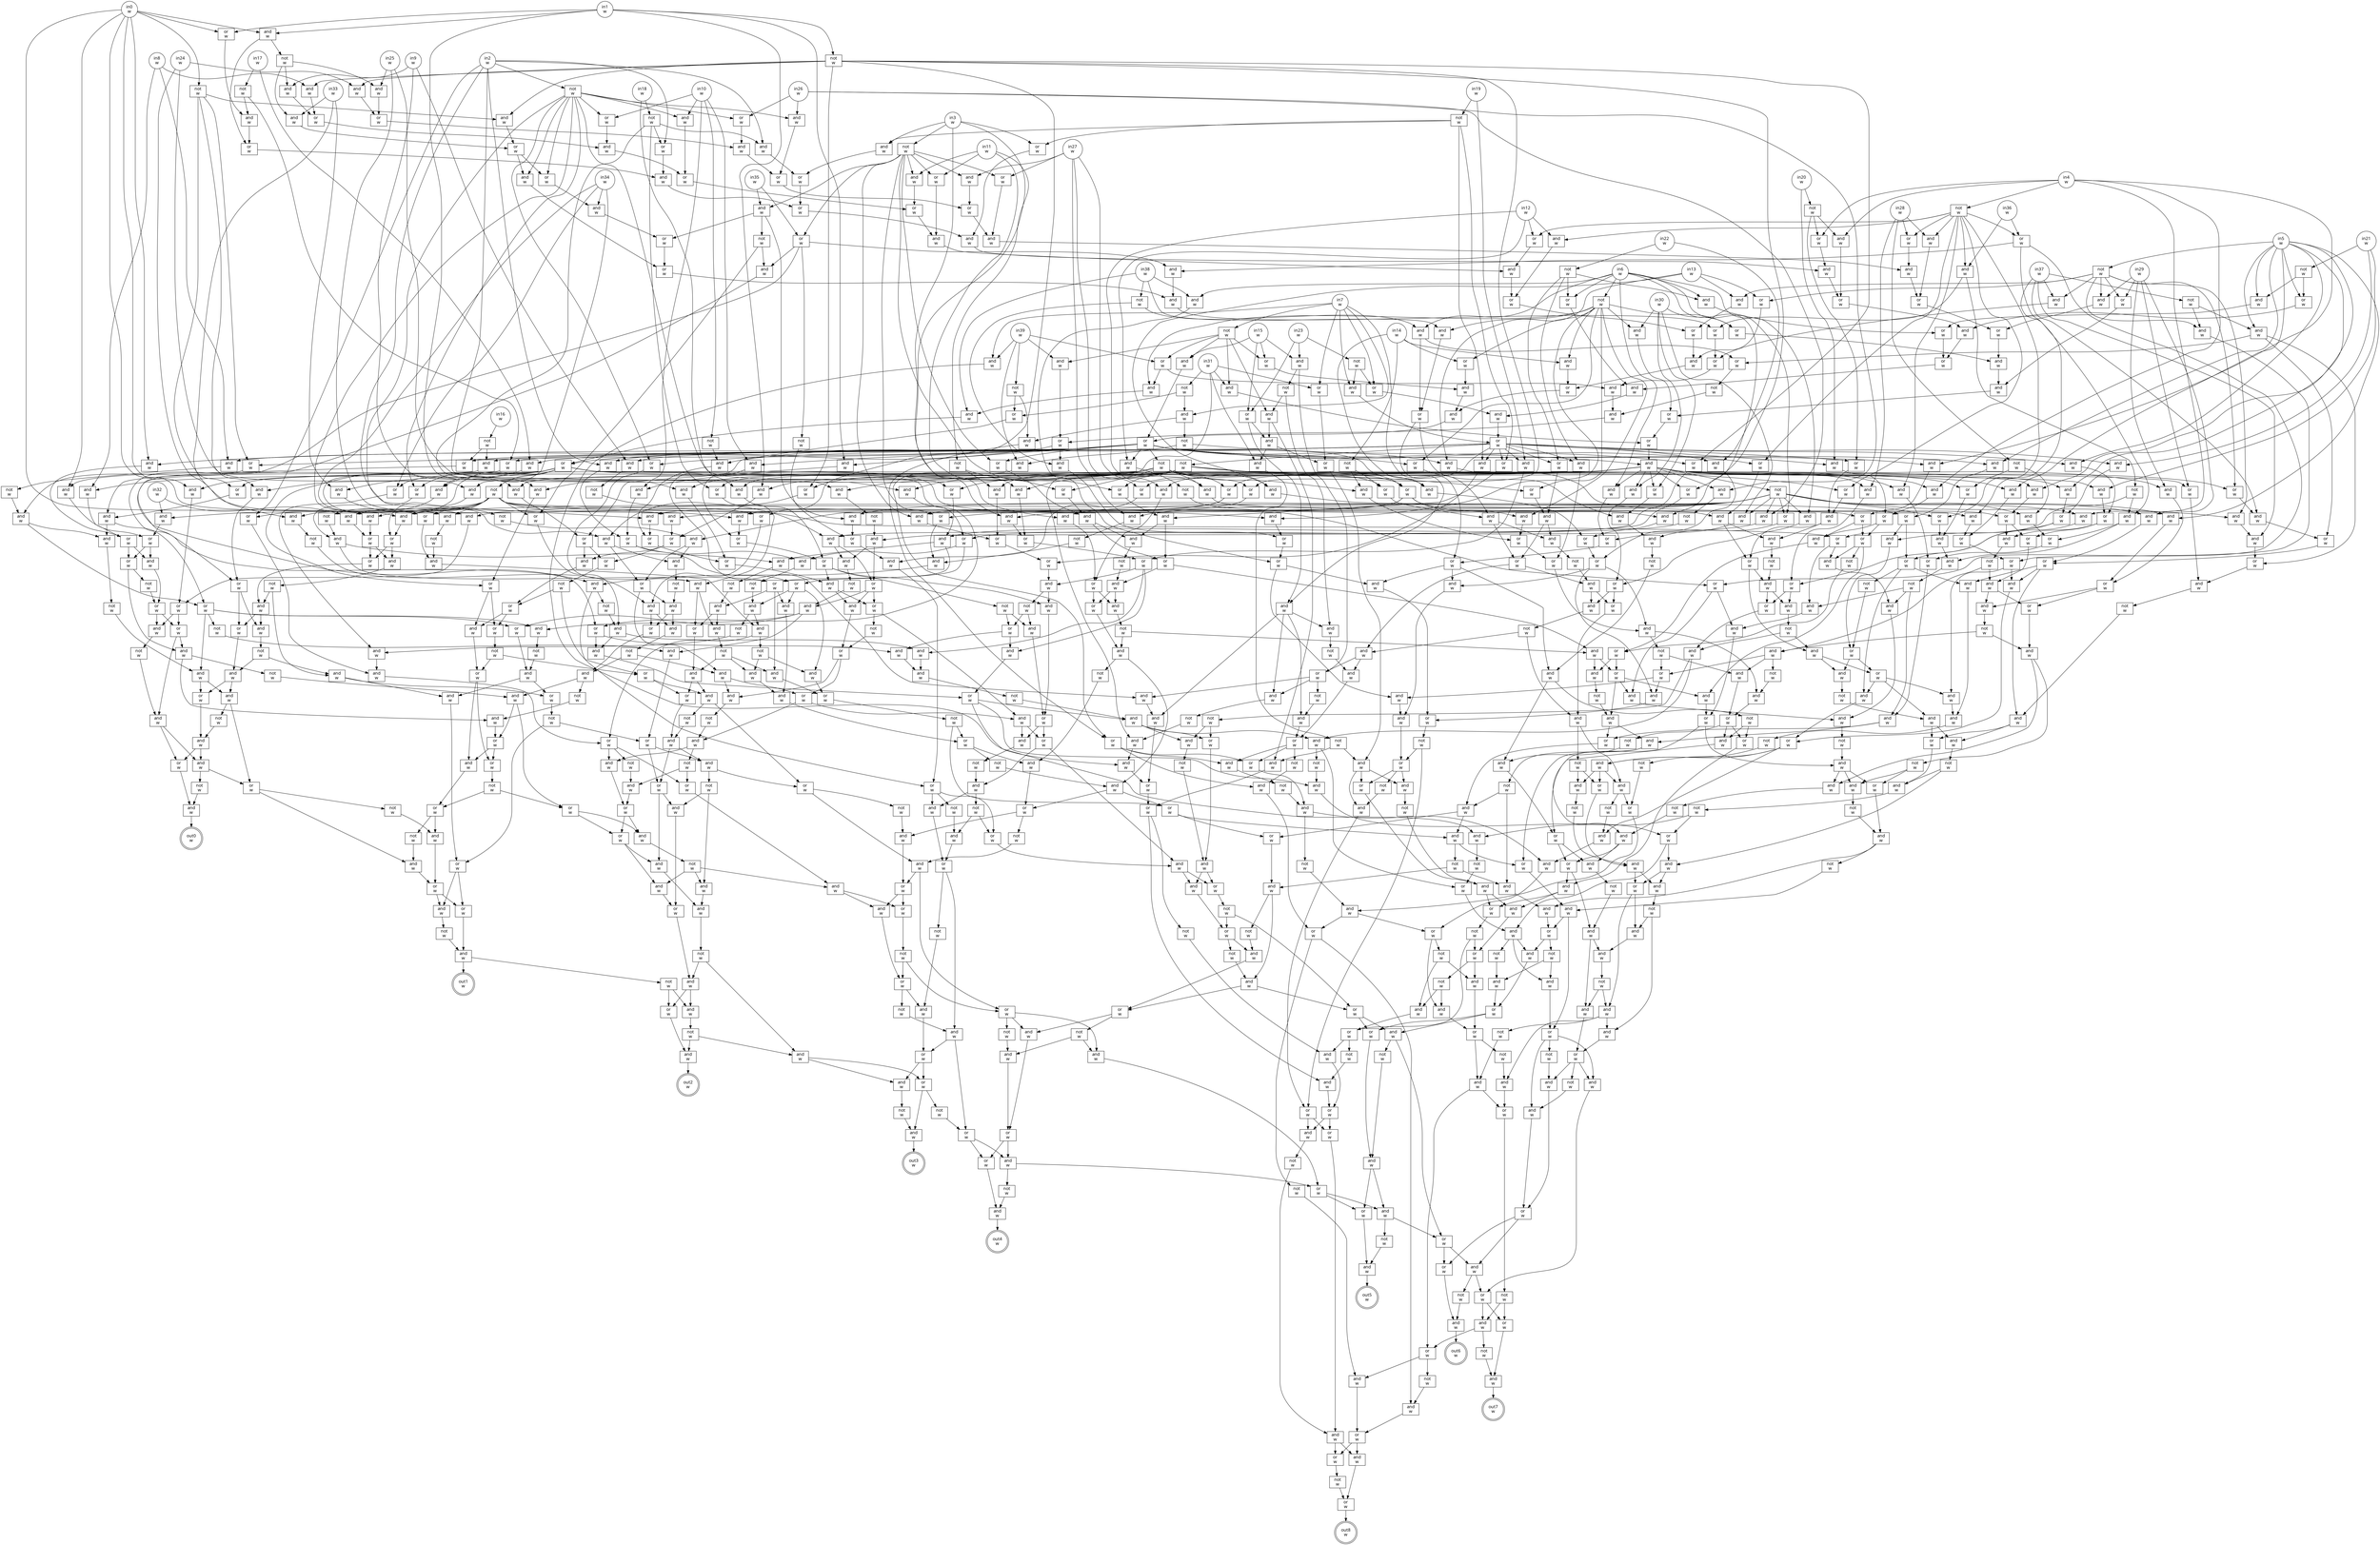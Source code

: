 digraph circuit{
	node [style = filled, fillcolor = white,shape=rect, fontname=geneva]
	g0 [label="in0\nw",shape=circle,fillcolor=white]
	g1 [label="in1\nw",shape=circle,fillcolor=white]
	g2 [label="in2\nw",shape=circle,fillcolor=white]
	g3 [label="in3\nw",shape=circle,fillcolor=white]
	g4 [label="in4\nw",shape=circle,fillcolor=white]
	g5 [label="in5\nw",shape=circle,fillcolor=white]
	g6 [label="in6\nw",shape=circle,fillcolor=white]
	g7 [label="in7\nw",shape=circle,fillcolor=white]
	g8 [label="in8\nw",shape=circle,fillcolor=white]
	g9 [label="in9\nw",shape=circle,fillcolor=white]
	g10 [label="in10\nw",shape=circle,fillcolor=white]
	g11 [label="in11\nw",shape=circle,fillcolor=white]
	g12 [label="in12\nw",shape=circle,fillcolor=white]
	g13 [label="in13\nw",shape=circle,fillcolor=white]
	g14 [label="in14\nw",shape=circle,fillcolor=white]
	g15 [label="in15\nw",shape=circle,fillcolor=white]
	g16 [label="in16\nw",shape=circle,fillcolor=white]
	g17 [label="in17\nw",shape=circle,fillcolor=white]
	g18 [label="in18\nw",shape=circle,fillcolor=white]
	g19 [label="in19\nw",shape=circle,fillcolor=white]
	g20 [label="in20\nw",shape=circle,fillcolor=white]
	g21 [label="in21\nw",shape=circle,fillcolor=white]
	g22 [label="in22\nw",shape=circle,fillcolor=white]
	g23 [label="in23\nw",shape=circle,fillcolor=white]
	g24 [label="in24\nw",shape=circle,fillcolor=white]
	g25 [label="in25\nw",shape=circle,fillcolor=white]
	g26 [label="in26\nw",shape=circle,fillcolor=white]
	g27 [label="in27\nw",shape=circle,fillcolor=white]
	g28 [label="in28\nw",shape=circle,fillcolor=white]
	g29 [label="in29\nw",shape=circle,fillcolor=white]
	g30 [label="in30\nw",shape=circle,fillcolor=white]
	g31 [label="in31\nw",shape=circle,fillcolor=white]
	g32 [label="in32\nw",shape=circle,fillcolor=white]
	g33 [label="in33\nw",shape=circle,fillcolor=white]
	g34 [label="in34\nw",shape=circle,fillcolor=white]
	g35 [label="in35\nw",shape=circle,fillcolor=white]
	g36 [label="in36\nw",shape=circle,fillcolor=white]
	g37 [label="in37\nw",shape=circle,fillcolor=white]
	g38 [label="in38\nw",shape=circle,fillcolor=white]
	g39 [label="in39\nw",shape=circle,fillcolor=white]
	g40 [label="not\nw",fillcolor=white]
	g41 [label="not\nw",fillcolor=white]
	g42 [label="not\nw",fillcolor=white]
	g43 [label="not\nw",fillcolor=white]
	g44 [label="or\nw",fillcolor=white]
	g45 [label="not\nw",fillcolor=white]
	g46 [label="not\nw",fillcolor=white]
	g47 [label="not\nw",fillcolor=white]
	g48 [label="not\nw",fillcolor=white]
	g49 [label="not\nw",fillcolor=white]
	g50 [label="not\nw",fillcolor=white]
	g51 [label="not\nw",fillcolor=white]
	g52 [label="not\nw",fillcolor=white]
	g53 [label="not\nw",fillcolor=white]
	g54 [label="or\nw",fillcolor=white]
	g55 [label="and\nw",fillcolor=white]
	g56 [label="not\nw",fillcolor=white]
	g57 [label="not\nw",fillcolor=white]
	g58 [label="not\nw",fillcolor=white]
	g59 [label="not\nw",fillcolor=white]
	g60 [label="and\nw",fillcolor=white]
	g61 [label="and\nw",fillcolor=white]
	g62 [label="not\nw",fillcolor=white]
	g63 [label="and\nw",fillcolor=white]
	g64 [label="or\nw",fillcolor=white]
	g65 [label="or\nw",fillcolor=white]
	g66 [label="and\nw",fillcolor=white]
	g67 [label="or\nw",fillcolor=white]
	g68 [label="and\nw",fillcolor=white]
	g69 [label="and\nw",fillcolor=white]
	g70 [label="not\nw",fillcolor=white]
	g71 [label="and\nw",fillcolor=white]
	g72 [label="not\nw",fillcolor=white]
	g73 [label="and\nw",fillcolor=white]
	g74 [label="or\nw",fillcolor=white]
	g75 [label="and\nw",fillcolor=white]
	g76 [label="or\nw",fillcolor=white]
	g77 [label="and\nw",fillcolor=white]
	g78 [label="and\nw",fillcolor=white]
	g79 [label="and\nw",fillcolor=white]
	g80 [label="and\nw",fillcolor=white]
	g81 [label="not\nw",fillcolor=white]
	g82 [label="or\nw",fillcolor=white]
	g83 [label="and\nw",fillcolor=white]
	g84 [label="and\nw",fillcolor=white]
	g85 [label="and\nw",fillcolor=white]
	g86 [label="or\nw",fillcolor=white]
	g87 [label="and\nw",fillcolor=white]
	g88 [label="and\nw",fillcolor=white]
	g89 [label="not\nw",fillcolor=white]
	g90 [label="or\nw",fillcolor=white]
	g91 [label="and\nw",fillcolor=white]
	g92 [label="or\nw",fillcolor=white]
	g93 [label="and\nw",fillcolor=white]
	g94 [label="and\nw",fillcolor=white]
	g95 [label="and\nw",fillcolor=white]
	g96 [label="and\nw",fillcolor=white]
	g97 [label="and\nw",fillcolor=white]
	g98 [label="or\nw",fillcolor=white]
	g99 [label="and\nw",fillcolor=white]
	g100 [label="or\nw",fillcolor=white]
	g101 [label="not\nw",fillcolor=white]
	g102 [label="or\nw",fillcolor=white]
	g103 [label="and\nw",fillcolor=white]
	g104 [label="or\nw",fillcolor=white]
	g105 [label="not\nw",fillcolor=white]
	g106 [label="and\nw",fillcolor=white]
	g107 [label="or\nw",fillcolor=white]
	g108 [label="or\nw",fillcolor=white]
	g109 [label="and\nw",fillcolor=white]
	g110 [label="and\nw",fillcolor=white]
	g111 [label="and\nw",fillcolor=white]
	g112 [label="or\nw",fillcolor=white]
	g113 [label="and\nw",fillcolor=white]
	g114 [label="not\nw",fillcolor=white]
	g115 [label="or\nw",fillcolor=white]
	g116 [label="and\nw",fillcolor=white]
	g117 [label="or\nw",fillcolor=white]
	g118 [label="and\nw",fillcolor=white]
	g119 [label="and\nw",fillcolor=white]
	g120 [label="not\nw",fillcolor=white]
	g121 [label="or\nw",fillcolor=white]
	g122 [label="and\nw",fillcolor=white]
	g123 [label="or\nw",fillcolor=white]
	g124 [label="and\nw",fillcolor=white]
	g125 [label="not\nw",fillcolor=white]
	g126 [label="and\nw",fillcolor=white]
	g127 [label="or\nw",fillcolor=white]
	g128 [label="and\nw",fillcolor=white]
	g129 [label="or\nw",fillcolor=white]
	g130 [label="or\nw",fillcolor=white]
	g131 [label="and\nw",fillcolor=white]
	g132 [label="not\nw",fillcolor=white]
	g133 [label="and\nw",fillcolor=white]
	g134 [label="not\nw",fillcolor=white]
	g135 [label="and\nw",fillcolor=white]
	g136 [label="not\nw",fillcolor=white]
	g137 [label="or\nw",fillcolor=white]
	g138 [label="and\nw",fillcolor=white]
	g139 [label="or\nw",fillcolor=white]
	g140 [label="and\nw",fillcolor=white]
	g141 [label="or\nw",fillcolor=white]
	g142 [label="and\nw",fillcolor=white]
	g143 [label="or\nw",fillcolor=white]
	g144 [label="not\nw",fillcolor=white]
	g145 [label="and\nw",fillcolor=white]
	g146 [label="and\nw",fillcolor=white]
	g147 [label="and\nw",fillcolor=white]
	g148 [label="not\nw",fillcolor=white]
	g149 [label="and\nw",fillcolor=white]
	g150 [label="or\nw",fillcolor=white]
	g151 [label="and\nw",fillcolor=white]
	g152 [label="or\nw",fillcolor=white]
	g153 [label="or\nw",fillcolor=white]
	g154 [label="and\nw",fillcolor=white]
	g155 [label="and\nw",fillcolor=white]
	g156 [label="or\nw",fillcolor=white]
	g157 [label="or\nw",fillcolor=white]
	g158 [label="and\nw",fillcolor=white]
	g159 [label="and\nw",fillcolor=white]
	g160 [label="or\nw",fillcolor=white]
	g161 [label="or\nw",fillcolor=white]
	g162 [label="and\nw",fillcolor=white]
	g163 [label="not\nw",fillcolor=white]
	g164 [label="and\nw",fillcolor=white]
	g165 [label="and\nw",fillcolor=white]
	g166 [label="and\nw",fillcolor=white]
	g167 [label="and\nw",fillcolor=white]
	g168 [label="and\nw",fillcolor=white]
	g169 [label="not\nw",fillcolor=white]
	g170 [label="or\nw",fillcolor=white]
	g171 [label="and\nw",fillcolor=white]
	g172 [label="and\nw",fillcolor=white]
	g173 [label="not\nw",fillcolor=white]
	g174 [label="and\nw",fillcolor=white]
	g175 [label="or\nw",fillcolor=white]
	g176 [label="and\nw",fillcolor=white]
	g177 [label="or\nw",fillcolor=white]
	g178 [label="or\nw",fillcolor=white]
	g179 [label="and\nw",fillcolor=white]
	g180 [label="and\nw",fillcolor=white]
	g181 [label="and\nw",fillcolor=white]
	g182 [label="and\nw",fillcolor=white]
	g183 [label="and\nw",fillcolor=white]
	g184 [label="or\nw",fillcolor=white]
	g185 [label="and\nw",fillcolor=white]
	g186 [label="and\nw",fillcolor=white]
	g187 [label="or\nw",fillcolor=white]
	g188 [label="and\nw",fillcolor=white]
	g189 [label="or\nw",fillcolor=white]
	g190 [label="and\nw",fillcolor=white]
	g191 [label="not\nw",fillcolor=white]
	g192 [label="and\nw",fillcolor=white]
	g193 [label="and\nw",fillcolor=white]
	g194 [label="or\nw",fillcolor=white]
	g195 [label="and\nw",fillcolor=white]
	g196 [label="or\nw",fillcolor=white]
	g197 [label="or\nw",fillcolor=white]
	g198 [label="and\nw",fillcolor=white]
	g199 [label="not\nw",fillcolor=white]
	g200 [label="and\nw",fillcolor=white]
	g201 [label="and\nw",fillcolor=white]
	g202 [label="or\nw",fillcolor=white]
	g203 [label="or\nw",fillcolor=white]
	g204 [label="and\nw",fillcolor=white]
	g205 [label="or\nw",fillcolor=white]
	g206 [label="not\nw",fillcolor=white]
	g207 [label="and\nw",fillcolor=white]
	g208 [label="or\nw",fillcolor=white]
	g209 [label="or\nw",fillcolor=white]
	g210 [label="and\nw",fillcolor=white]
	g211 [label="and\nw",fillcolor=white]
	g212 [label="not\nw",fillcolor=white]
	g213 [label="and\nw",fillcolor=white]
	g214 [label="and\nw",fillcolor=white]
	g215 [label="or\nw",fillcolor=white]
	g216 [label="and\nw",fillcolor=white]
	g217 [label="or\nw",fillcolor=white]
	g218 [label="or\nw",fillcolor=white]
	g219 [label="and\nw",fillcolor=white]
	g220 [label="or\nw",fillcolor=white]
	g221 [label="or\nw",fillcolor=white]
	g222 [label="or\nw",fillcolor=white]
	g223 [label="and\nw",fillcolor=white]
	g224 [label="not\nw",fillcolor=white]
	g225 [label="and\nw",fillcolor=white]
	g226 [label="and\nw",fillcolor=white]
	g227 [label="or\nw",fillcolor=white]
	g228 [label="and\nw",fillcolor=white]
	g229 [label="or\nw",fillcolor=white]
	g230 [label="or\nw",fillcolor=white]
	g231 [label="or\nw",fillcolor=white]
	g232 [label="and\nw",fillcolor=white]
	g233 [label="and\nw",fillcolor=white]
	g234 [label="not\nw",fillcolor=white]
	g235 [label="and\nw",fillcolor=white]
	g236 [label="not\nw",fillcolor=white]
	g237 [label="and\nw",fillcolor=white]
	g238 [label="or\nw",fillcolor=white]
	g239 [label="and\nw",fillcolor=white]
	g240 [label="or\nw",fillcolor=white]
	g241 [label="or\nw",fillcolor=white]
	g242 [label="and\nw",fillcolor=white]
	g243 [label="and\nw",fillcolor=white]
	g244 [label="or\nw",fillcolor=white]
	g245 [label="or\nw",fillcolor=white]
	g246 [label="and\nw",fillcolor=white]
	g247 [label="or\nw",fillcolor=white]
	g248 [label="and\nw",fillcolor=white]
	g249 [label="or\nw",fillcolor=white]
	g250 [label="not\nw",fillcolor=white]
	g251 [label="and\nw",fillcolor=white]
	g252 [label="and\nw",fillcolor=white]
	g253 [label="and\nw",fillcolor=white]
	g254 [label="or\nw",fillcolor=white]
	g255 [label="and\nw",fillcolor=white]
	g256 [label="and\nw",fillcolor=white]
	g257 [label="and\nw",fillcolor=white]
	g258 [label="and\nw",fillcolor=white]
	g259 [label="and\nw",fillcolor=white]
	g260 [label="or\nw",fillcolor=white]
	g261 [label="and\nw",fillcolor=white]
	g262 [label="and\nw",fillcolor=white]
	g263 [label="and\nw",fillcolor=white]
	g264 [label="not\nw",fillcolor=white]
	g265 [label="or\nw",fillcolor=white]
	g266 [label="and\nw",fillcolor=white]
	g267 [label="not\nw",fillcolor=white]
	g268 [label="and\nw",fillcolor=white]
	g269 [label="or\nw",fillcolor=white]
	g270 [label="and\nw",fillcolor=white]
	g271 [label="not\nw",fillcolor=white]
	g272 [label="and\nw",fillcolor=white]
	g273 [label="and\nw",fillcolor=white]
	g274 [label="or\nw",fillcolor=white]
	g275 [label="and\nw",fillcolor=white]
	g276 [label="or\nw",fillcolor=white]
	g277 [label="not\nw",fillcolor=white]
	g278 [label="or\nw",fillcolor=white]
	g279 [label="and\nw",fillcolor=white]
	g280 [label="and\nw",fillcolor=white]
	g281 [label="and\nw",fillcolor=white]
	g282 [label="or\nw",fillcolor=white]
	g283 [label="and\nw",fillcolor=white]
	g284 [label="not\nw",fillcolor=white]
	g285 [label="or\nw",fillcolor=white]
	g286 [label="and\nw",fillcolor=white]
	g287 [label="not\nw",fillcolor=white]
	g288 [label="or\nw",fillcolor=white]
	g289 [label="and\nw",fillcolor=white]
	g290 [label="and\nw",fillcolor=white]
	g291 [label="or\nw",fillcolor=white]
	g292 [label="or\nw",fillcolor=white]
	g293 [label="and\nw",fillcolor=white]
	g294 [label="not\nw",fillcolor=white]
	g295 [label="and\nw",fillcolor=white]
	g296 [label="and\nw",fillcolor=white]
	g297 [label="or\nw",fillcolor=white]
	g298 [label="and\nw",fillcolor=white]
	g299 [label="or\nw",fillcolor=white]
	g300 [label="or\nw",fillcolor=white]
	g301 [label="and\nw",fillcolor=white]
	g302 [label="and\nw",fillcolor=white]
	g303 [label="and\nw",fillcolor=white]
	g304 [label="or\nw",fillcolor=white]
	g305 [label="and\nw",fillcolor=white]
	g306 [label="or\nw",fillcolor=white]
	g307 [label="or\nw",fillcolor=white]
	g308 [label="and\nw",fillcolor=white]
	g309 [label="or\nw",fillcolor=white]
	g310 [label="and\nw",fillcolor=white]
	g311 [label="or\nw",fillcolor=white]
	g312 [label="and\nw",fillcolor=white]
	g313 [label="and\nw",fillcolor=white]
	g314 [label="or\nw",fillcolor=white]
	g315 [label="and\nw",fillcolor=white]
	g316 [label="or\nw",fillcolor=white]
	g317 [label="and\nw",fillcolor=white]
	g318 [label="and\nw",fillcolor=white]
	g319 [label="or\nw",fillcolor=white]
	g320 [label="not\nw",fillcolor=white]
	g321 [label="and\nw",fillcolor=white]
	g322 [label="or\nw",fillcolor=white]
	g323 [label="and\nw",fillcolor=white]
	g324 [label="and\nw",fillcolor=white]
	g325 [label="or\nw",fillcolor=white]
	g326 [label="or\nw",fillcolor=white]
	g327 [label="or\nw",fillcolor=white]
	g328 [label="and\nw",fillcolor=white]
	g329 [label="or\nw",fillcolor=white]
	g330 [label="and\nw",fillcolor=white]
	g331 [label="or\nw",fillcolor=white]
	g332 [label="and\nw",fillcolor=white]
	g333 [label="or\nw",fillcolor=white]
	g334 [label="and\nw",fillcolor=white]
	g335 [label="or\nw",fillcolor=white]
	g336 [label="and\nw",fillcolor=white]
	g337 [label="or\nw",fillcolor=white]
	g338 [label="and\nw",fillcolor=white]
	g339 [label="and\nw",fillcolor=white]
	g340 [label="or\nw",fillcolor=white]
	g341 [label="or\nw",fillcolor=white]
	g342 [label="and\nw",fillcolor=white]
	g343 [label="and\nw",fillcolor=white]
	g344 [label="or\nw",fillcolor=white]
	g345 [label="and\nw",fillcolor=white]
	g346 [label="or\nw",fillcolor=white]
	g347 [label="not\nw",fillcolor=white]
	g348 [label="or\nw",fillcolor=white]
	g349 [label="or\nw",fillcolor=white]
	g350 [label="or\nw",fillcolor=white]
	g351 [label="and\nw",fillcolor=white]
	g352 [label="or\nw",fillcolor=white]
	g353 [label="and\nw",fillcolor=white]
	g354 [label="or\nw",fillcolor=white]
	g355 [label="or\nw",fillcolor=white]
	g356 [label="and\nw",fillcolor=white]
	g357 [label="or\nw",fillcolor=white]
	g358 [label="or\nw",fillcolor=white]
	g359 [label="and\nw",fillcolor=white]
	g360 [label="or\nw",fillcolor=white]
	g361 [label="not\nw",fillcolor=white]
	g362 [label="and\nw",fillcolor=white]
	g363 [label="or\nw",fillcolor=white]
	g364 [label="not\nw",fillcolor=white]
	g365 [label="or\nw",fillcolor=white]
	g366 [label="and\nw",fillcolor=white]
	g367 [label="or\nw",fillcolor=white]
	g368 [label="and\nw",fillcolor=white]
	g369 [label="or\nw",fillcolor=white]
	g370 [label="and\nw",fillcolor=white]
	g371 [label="not\nw",fillcolor=white]
	g372 [label="and\nw",fillcolor=white]
	g373 [label="and\nw",fillcolor=white]
	g374 [label="not\nw",fillcolor=white]
	g375 [label="and\nw",fillcolor=white]
	g376 [label="or\nw",fillcolor=white]
	g377 [label="and\nw",fillcolor=white]
	g378 [label="not\nw",fillcolor=white]
	g379 [label="and\nw",fillcolor=white]
	g380 [label="or\nw",fillcolor=white]
	g381 [label="and\nw",fillcolor=white]
	g382 [label="or\nw",fillcolor=white]
	g383 [label="and\nw",fillcolor=white]
	g384 [label="and\nw",fillcolor=white]
	g385 [label="not\nw",fillcolor=white]
	g386 [label="and\nw",fillcolor=white]
	g387 [label="or\nw",fillcolor=white]
	g388 [label="or\nw",fillcolor=white]
	g389 [label="and\nw",fillcolor=white]
	g390 [label="and\nw",fillcolor=white]
	g391 [label="or\nw",fillcolor=white]
	g392 [label="and\nw",fillcolor=white]
	g393 [label="or\nw",fillcolor=white]
	g394 [label="not\nw",fillcolor=white]
	g395 [label="or\nw",fillcolor=white]
	g396 [label="and\nw",fillcolor=white]
	g397 [label="not\nw",fillcolor=white]
	g398 [label="or\nw",fillcolor=white]
	g399 [label="and\nw",fillcolor=white]
	g400 [label="and\nw",fillcolor=white]
	g401 [label="not\nw",fillcolor=white]
	g402 [label="or\nw",fillcolor=white]
	g403 [label="and\nw",fillcolor=white]
	g404 [label="and\nw",fillcolor=white]
	g405 [label="or\nw",fillcolor=white]
	g406 [label="and\nw",fillcolor=white]
	g407 [label="or\nw",fillcolor=white]
	g408 [label="and\nw",fillcolor=white]
	g409 [label="not\nw",fillcolor=white]
	g410 [label="and\nw",fillcolor=white]
	g411 [label="and\nw",fillcolor=white]
	g412 [label="not\nw",fillcolor=white]
	g413 [label="and\nw",fillcolor=white]
	g414 [label="or\nw",fillcolor=white]
	g415 [label="and\nw",fillcolor=white]
	g416 [label="not\nw",fillcolor=white]
	g417 [label="and\nw",fillcolor=white]
	g418 [label="or\nw",fillcolor=white]
	g419 [label="and\nw",fillcolor=white]
	g420 [label="not\nw",fillcolor=white]
	g421 [label="or\nw",fillcolor=white]
	g422 [label="and\nw",fillcolor=white]
	g423 [label="and\nw",fillcolor=white]
	g424 [label="not\nw",fillcolor=white]
	g425 [label="and\nw",fillcolor=white]
	g426 [label="not\nw",fillcolor=white]
	g427 [label="or\nw",fillcolor=white]
	g428 [label="and\nw",fillcolor=white]
	g429 [label="not\nw",fillcolor=white]
	g430 [label="and\nw",fillcolor=white]
	g431 [label="or\nw",fillcolor=white]
	g432 [label="and\nw",fillcolor=white]
	g433 [label="or\nw",fillcolor=white]
	g434 [label="and\nw",fillcolor=white]
	g435 [label="not\nw",fillcolor=white]
	g436 [label="or\nw",fillcolor=white]
	g437 [label="and\nw",fillcolor=white]
	g438 [label="not\nw",fillcolor=white]
	g439 [label="or\nw",fillcolor=white]
	g440 [label="and\nw",fillcolor=white]
	g441 [label="and\nw",fillcolor=white]
	g442 [label="not\nw",fillcolor=white]
	g443 [label="or\nw",fillcolor=white]
	g444 [label="and\nw",fillcolor=white]
	g445 [label="not\nw",fillcolor=white]
	g446 [label="and\nw",fillcolor=white]
	g447 [label="or\nw",fillcolor=white]
	g448 [label="and\nw",fillcolor=white]
	g449 [label="or\nw",fillcolor=white]
	g450 [label="and\nw",fillcolor=white]
	g451 [label="not\nw",fillcolor=white]
	g452 [label="and\nw",fillcolor=white]
	g453 [label="and\nw",fillcolor=white]
	g454 [label="not\nw",fillcolor=white]
	g455 [label="and\nw",fillcolor=white]
	g456 [label="and\nw",fillcolor=white]
	g457 [label="or\nw",fillcolor=white]
	g458 [label="and\nw",fillcolor=white]
	g459 [label="and\nw",fillcolor=white]
	g460 [label="and\nw",fillcolor=white]
	g461 [label="not\nw",fillcolor=white]
	g462 [label="and\nw",fillcolor=white]
	g463 [label="and\nw",fillcolor=white]
	g464 [label="or\nw",fillcolor=white]
	g465 [label="or\nw",fillcolor=white]
	g466 [label="not\nw",fillcolor=white]
	g467 [label="not\nw",fillcolor=white]
	g468 [label="and\nw",fillcolor=white]
	g469 [label="or\nw",fillcolor=white]
	g470 [label="or\nw",fillcolor=white]
	g471 [label="and\nw",fillcolor=white]
	g472 [label="not\nw",fillcolor=white]
	g473 [label="and\nw",fillcolor=white]
	g474 [label="not\nw",fillcolor=white]
	g475 [label="not\nw",fillcolor=white]
	g476 [label="and\nw",fillcolor=white]
	g477 [label="or\nw",fillcolor=white]
	g478 [label="and\nw",fillcolor=white]
	g479 [label="not\nw",fillcolor=white]
	g480 [label="and\nw",fillcolor=white]
	g481 [label="or\nw",fillcolor=white]
	g482 [label="and\nw",fillcolor=white]
	g483 [label="or\nw",fillcolor=white]
	g484 [label="and\nw",fillcolor=white]
	g485 [label="and\nw",fillcolor=white]
	g486 [label="not\nw",fillcolor=white]
	g487 [label="and\nw",fillcolor=white]
	g488 [label="or\nw",fillcolor=white]
	g489 [label="and\nw",fillcolor=white]
	g490 [label="or\nw",fillcolor=white]
	g491 [label="not\nw",fillcolor=white]
	g492 [label="and\nw",fillcolor=white]
	g493 [label="or\nw",fillcolor=white]
	g494 [label="or\nw",fillcolor=white]
	g495 [label="and\nw",fillcolor=white]
	g496 [label="and\nw",fillcolor=white]
	g497 [label="and\nw",fillcolor=white]
	g498 [label="or\nw",fillcolor=white]
	g499 [label="not\nw",fillcolor=white]
	g500 [label="and\nw",fillcolor=white]
	g501 [label="or\nw",fillcolor=white]
	g502 [label="and\nw",fillcolor=white]
	g503 [label="or\nw",fillcolor=white]
	g504 [label="and\nw",fillcolor=white]
	g505 [label="or\nw",fillcolor=white]
	g506 [label="or\nw",fillcolor=white]
	g507 [label="and\nw",fillcolor=white]
	g508 [label="or\nw",fillcolor=white]
	g509 [label="or\nw",fillcolor=white]
	g510 [label="and\nw",fillcolor=white]
	g511 [label="and\nw",fillcolor=white]
	g512 [label="or\nw",fillcolor=white]
	g513 [label="or\nw",fillcolor=white]
	g514 [label="not\nw",fillcolor=white]
	g515 [label="and\nw",fillcolor=white]
	g516 [label="and\nw",fillcolor=white]
	g517 [label="and\nw",fillcolor=white]
	g518 [label="not\nw",fillcolor=white]
	g519 [label="or\nw",fillcolor=white]
	g520 [label="and\nw",fillcolor=white]
	g521 [label="and\nw",fillcolor=white]
	g522 [label="not\nw",fillcolor=white]
	g523 [label="or\nw",fillcolor=white]
	g524 [label="and\nw",fillcolor=white]
	g525 [label="and\nw",fillcolor=white]
	g526 [label="not\nw",fillcolor=white]
	g527 [label="and\nw",fillcolor=white]
	g528 [label="or\nw",fillcolor=white]
	g529 [label="or\nw",fillcolor=white]
	g530 [label="and\nw",fillcolor=white]
	g531 [label="and\nw",fillcolor=white]
	g532 [label="or\nw",fillcolor=white]
	g533 [label="and\nw",fillcolor=white]
	g534 [label="and\nw",fillcolor=white]
	g535 [label="and\nw",fillcolor=white]
	g536 [label="and\nw",fillcolor=white]
	g537 [label="and\nw",fillcolor=white]
	g538 [label="and\nw",fillcolor=white]
	g539 [label="or\nw",fillcolor=white]
	g540 [label="and\nw",fillcolor=white]
	g541 [label="or\nw",fillcolor=white]
	g542 [label="not\nw",fillcolor=white]
	g543 [label="or\nw",fillcolor=white]
	g544 [label="and\nw",fillcolor=white]
	g545 [label="not\nw",fillcolor=white]
	g546 [label="or\nw",fillcolor=white]
	g547 [label="and\nw",fillcolor=white]
	g548 [label="and\nw",fillcolor=white]
	g549 [label="not\nw",fillcolor=white]
	g550 [label="and\nw",fillcolor=white]
	g551 [label="or\nw",fillcolor=white]
	g552 [label="and\nw",fillcolor=white]
	g553 [label="not\nw",fillcolor=white]
	g554 [label="or\nw",fillcolor=white]
	g555 [label="and\nw",fillcolor=white]
	g556 [label="or\nw",fillcolor=white]
	g557 [label="and\nw",fillcolor=white]
	g558 [label="not\nw",fillcolor=white]
	g559 [label="and\nw",fillcolor=white]
	g560 [label="or\nw",fillcolor=white]
	g561 [label="and\nw",fillcolor=white]
	g562 [label="not\nw",fillcolor=white]
	g563 [label="and\nw",fillcolor=white]
	g564 [label="or\nw",fillcolor=white]
	g565 [label="and\nw",fillcolor=white]
	g566 [label="not\nw",fillcolor=white]
	g567 [label="and\nw",fillcolor=white]
	g568 [label="and\nw",fillcolor=white]
	g569 [label="not\nw",fillcolor=white]
	g570 [label="and\nw",fillcolor=white]
	g571 [label="or\nw",fillcolor=white]
	g572 [label="and\nw",fillcolor=white]
	g573 [label="or\nw",fillcolor=white]
	g574 [label="not\nw",fillcolor=white]
	g575 [label="or\nw",fillcolor=white]
	g576 [label="not\nw",fillcolor=white]
	g577 [label="or\nw",fillcolor=white]
	g578 [label="and\nw",fillcolor=white]
	g579 [label="or\nw",fillcolor=white]
	g580 [label="and\nw",fillcolor=white]
	g581 [label="or\nw",fillcolor=white]
	g582 [label="and\nw",fillcolor=white]
	g583 [label="not\nw",fillcolor=white]
	g584 [label="and\nw",fillcolor=white]
	g585 [label="and\nw",fillcolor=white]
	g586 [label="not\nw",fillcolor=white]
	g587 [label="and\nw",fillcolor=white]
	g588 [label="or\nw",fillcolor=white]
	g589 [label="not\nw",fillcolor=white]
	g590 [label="or\nw",fillcolor=white]
	g591 [label="and\nw",fillcolor=white]
	g592 [label="and\nw",fillcolor=white]
	g593 [label="not\nw",fillcolor=white]
	g594 [label="and\nw",fillcolor=white]
	g595 [label="not\nw",fillcolor=white]
	g596 [label="or\nw",fillcolor=white]
	g597 [label="and\nw",fillcolor=white]
	g598 [label="and\nw",fillcolor=white]
	g599 [label="or\nw",fillcolor=white]
	g600 [label="and\nw",fillcolor=white]
	g601 [label="or\nw",fillcolor=white]
	g602 [label="not\nw",fillcolor=white]
	g603 [label="and\nw",fillcolor=white]
	g604 [label="or\nw",fillcolor=white]
	g605 [label="or\nw",fillcolor=white]
	g606 [label="and\nw",fillcolor=white]
	g607 [label="not\nw",fillcolor=white]
	g608 [label="and\nw",fillcolor=white]
	g609 [label="and\nw",fillcolor=white]
	g610 [label="or\nw",fillcolor=white]
	g611 [label="and\nw",fillcolor=white]
	g612 [label="not\nw",fillcolor=white]
	g613 [label="and\nw",fillcolor=white]
	g614 [label="or\nw",fillcolor=white]
	g615 [label="and\nw",fillcolor=white]
	g616 [label="and\nw",fillcolor=white]
	g617 [label="not\nw",fillcolor=white]
	g618 [label="and\nw",fillcolor=white]
	g619 [label="or\nw",fillcolor=white]
	g620 [label="and\nw",fillcolor=white]
	g621 [label="not\nw",fillcolor=white]
	g622 [label="and\nw",fillcolor=white]
	g623 [label="and\nw",fillcolor=white]
	g624 [label="not\nw",fillcolor=white]
	g625 [label="or\nw",fillcolor=white]
	g626 [label="and\nw",fillcolor=white]
	g627 [label="and\nw",fillcolor=white]
	g628 [label="and\nw",fillcolor=white]
	g629 [label="and\nw",fillcolor=white]
	g630 [label="or\nw",fillcolor=white]
	g631 [label="not\nw",fillcolor=white]
	g632 [label="or\nw",fillcolor=white]
	g633 [label="and\nw",fillcolor=white]
	g634 [label="not\nw",fillcolor=white]
	g635 [label="and\nw",fillcolor=white]
	g636 [label="or\nw",fillcolor=white]
	g637 [label="not\nw",fillcolor=white]
	g638 [label="or\nw",fillcolor=white]
	g639 [label="and\nw",fillcolor=white]
	g640 [label="or\nw",fillcolor=white]
	g641 [label="not\nw",fillcolor=white]
	g642 [label="and\nw",fillcolor=white]
	g643 [label="or\nw",fillcolor=white]
	g644 [label="and\nw",fillcolor=white]
	g645 [label="not\nw",fillcolor=white]
	g646 [label="or\nw",fillcolor=white]
	g647 [label="and\nw",fillcolor=white]
	g648 [label="or\nw",fillcolor=white]
	g649 [label="and\nw",fillcolor=white]
	g650 [label="not\nw",fillcolor=white]
	g651 [label="and\nw",fillcolor=white]
	g652 [label="and\nw",fillcolor=white]
	g653 [label="not\nw",fillcolor=white]
	g654 [label="and\nw",fillcolor=white]
	g655 [label="or\nw",fillcolor=white]
	g656 [label="and\nw",fillcolor=white]
	g657 [label="not\nw",fillcolor=white]
	g658 [label="and\nw",fillcolor=white]
	g659 [label="or\nw",fillcolor=white]
	g660 [label="not\nw",fillcolor=white]
	g661 [label="and\nw",fillcolor=white]
	g662 [label="or\nw",fillcolor=white]
	g663 [label="and\nw",fillcolor=white]
	g664 [label="not\nw",fillcolor=white]
	g665 [label="and\nw",fillcolor=white]
	g666 [label="or\nw",fillcolor=white]
	g667 [label="not\nw",fillcolor=white]
	g668 [label="or\nw",fillcolor=white]
	g669 [label="and\nw",fillcolor=white]
	g670 [label="or\nw",fillcolor=white]
	g671 [label="not\nw",fillcolor=white]
	g672 [label="and\nw",fillcolor=white]
	g673 [label="or\nw",fillcolor=white]
	g674 [label="and\nw",fillcolor=white]
	g675 [label="not\nw",fillcolor=white]
	g676 [label="and\nw",fillcolor=white]
	g677 [label="or\nw",fillcolor=white]
	g678 [label="and\nw",fillcolor=white]
	g679 [label="or\nw",fillcolor=white]
	g680 [label="and\nw",fillcolor=white]
	g681 [label="and\nw",fillcolor=white]
	g682 [label="not\nw",fillcolor=white]
	g683 [label="and\nw",fillcolor=white]
	g684 [label="or\nw",fillcolor=white]
	g685 [label="and\nw",fillcolor=white]
	g686 [label="not\nw",fillcolor=white]
	g687 [label="and\nw",fillcolor=white]
	g688 [label="and\nw",fillcolor=white]
	g689 [label="not\nw",fillcolor=white]
	g690 [label="and\nw",fillcolor=white]
	g691 [label="or\nw",fillcolor=white]
	g692 [label="and\nw",fillcolor=white]
	g693 [label="not\nw",fillcolor=white]
	g694 [label="and\nw",fillcolor=white]
	g695 [label="or\nw",fillcolor=white]
	g696 [label="or\nw",fillcolor=white]
	g697 [label="and\nw",fillcolor=white]
	g698 [label="not\nw",fillcolor=white]
	g699 [label="and\nw",fillcolor=white]
	g700 [label="and\nw",fillcolor=white]
	g701 [label="or\nw",fillcolor=white]
	g702 [label="not\nw",fillcolor=white]
	g703 [label="and\nw",fillcolor=white]
	g704 [label="not\nw",fillcolor=white]
	g705 [label="and\nw",fillcolor=white]
	g706 [label="or\nw",fillcolor=white]
	g707 [label="and\nw",fillcolor=white]
	g708 [label="and\nw",fillcolor=white]
	g709 [label="not\nw",fillcolor=white]
	g710 [label="and\nw",fillcolor=white]
	g711 [label="and\nw",fillcolor=white]
	g712 [label="or\nw",fillcolor=white]
	g713 [label="or\nw",fillcolor=white]
	g714 [label="and\nw",fillcolor=white]
	g715 [label="or\nw",fillcolor=white]
	g716 [label="not\nw",fillcolor=white]
	g717 [label="and\nw",fillcolor=white]
	g718 [label="and\nw",fillcolor=white]
	g719 [label="not\nw",fillcolor=white]
	g720 [label="and\nw",fillcolor=white]
	g721 [label="or\nw",fillcolor=white]
	g722 [label="and\nw",fillcolor=white]
	g723 [label="not\nw",fillcolor=white]
	g724 [label="and\nw",fillcolor=white]
	g725 [label="or\nw",fillcolor=white]
	g726 [label="and\nw",fillcolor=white]
	g727 [label="not\nw",fillcolor=white]
	g728 [label="and\nw",fillcolor=white]
	g729 [label="and\nw",fillcolor=white]
	g730 [label="not\nw",fillcolor=white]
	g731 [label="and\nw",fillcolor=white]
	g732 [label="not\nw",fillcolor=white]
	g733 [label="and\nw",fillcolor=white]
	g734 [label="and\nw",fillcolor=white]
	g735 [label="or\nw",fillcolor=white]
	g736 [label="and\nw",fillcolor=white]
	g737 [label="and\nw",fillcolor=white]
	g738 [label="not\nw",fillcolor=white]
	g739 [label="and\nw",fillcolor=white]
	g740 [label="or\nw",fillcolor=white]
	g741 [label="and\nw",fillcolor=white]
	g742 [label="or\nw",fillcolor=white]
	g743 [label="and\nw",fillcolor=white]
	g744 [label="or\nw",fillcolor=white]
	g745 [label="not\nw",fillcolor=white]
	g746 [label="not\nw",fillcolor=white]
	g747 [label="and\nw",fillcolor=white]
	g748 [label="and\nw",fillcolor=white]
	g749 [label="or\nw",fillcolor=white]
	g750 [label="not\nw",fillcolor=white]
	g751 [label="and\nw",fillcolor=white]
	g752 [label="or\nw",fillcolor=white]
	g753 [label="or\nw",fillcolor=white]
	g754 [label="and\nw",fillcolor=white]
	g755 [label="or\nw",fillcolor=white]
	g756 [label="not\nw",fillcolor=white]
	g757 [label="and\nw",fillcolor=white]
	g758 [label="and\nw",fillcolor=white]
	g759 [label="or\nw",fillcolor=white]
	g760 [label="and\nw",fillcolor=white]
	g761 [label="not\nw",fillcolor=white]
	g762 [label="or\nw",fillcolor=white]
	g763 [label="and\nw",fillcolor=white]
	g764 [label="or\nw",fillcolor=white]
	g765 [label="not\nw",fillcolor=white]
	g766 [label="and\nw",fillcolor=white]
	g767 [label="or\nw",fillcolor=white]
	g768 [label="and\nw",fillcolor=white]
	g769 [label="not\nw",fillcolor=white]
	g770 [label="and\nw",fillcolor=white]
	g771 [label="or\nw",fillcolor=white]
	g772 [label="and\nw",fillcolor=white]
	g773 [label="not\nw",fillcolor=white]
	g774 [label="and\nw",fillcolor=white]
	g775 [label="or\nw",fillcolor=white]
	g776 [label="not\nw",fillcolor=white]
	g777 [label="and\nw",fillcolor=white]
	g778 [label="or\nw",fillcolor=white]
	g779 [label="and\nw",fillcolor=white]
	g780 [label="not\nw",fillcolor=white]
	g781 [label="and\nw",fillcolor=white]
	g782 [label="or\nw",fillcolor=white]
	g783 [label="not\nw",fillcolor=white]
	g784 [label="and\nw",fillcolor=white]
	g785 [label="or\nw",fillcolor=white]
	g786 [label="or\nw",fillcolor=white]
	g787 [label="and\nw",fillcolor=white]
	g788 [label="not\nw",fillcolor=white]
	g789 [label="and\nw",fillcolor=white]
	g790 [label="or\nw",fillcolor=white]
	g791 [label="and\nw",fillcolor=white]
	g792 [label="or\nw",fillcolor=white]
	g793 [label="and\nw",fillcolor=white]
	g794 [label="or\nw",fillcolor=white]
	g795 [label="or\nw",fillcolor=white]
	g796 [label="and\nw",fillcolor=white]
	g797 [label="not\nw",fillcolor=white]
	g798 [label="and\nw",fillcolor=white]
	g799 [label="not\nw",fillcolor=white]
	g800 [label="and\nw",fillcolor=white]
	g801 [label="and\nw",fillcolor=white]
	g802 [label="not\nw",fillcolor=white]
	g803 [label="and\nw",fillcolor=white]
	g804 [label="and\nw",fillcolor=white]
	g805 [label="or\nw",fillcolor=white]
	g806 [label="and\nw",fillcolor=white]
	g807 [label="not\nw",fillcolor=white]
	g808 [label="and\nw",fillcolor=white]
	g809 [label="and\nw",fillcolor=white]
	g810 [label="or\nw",fillcolor=white]
	g811 [label="not\nw",fillcolor=white]
	g812 [label="or\nw",fillcolor=white]
	g813 [label="or\nw",fillcolor=white]
	g814 [label="or\nw",fillcolor=white]
	g815 [label="and\nw",fillcolor=white]
	g816 [label="and\nw",fillcolor=white]
	g817 [label="or\nw",fillcolor=white]
	g818 [label="and\nw",fillcolor=white]
	g819 [label="not\nw",fillcolor=white]
	g820 [label="and\nw",fillcolor=white]
	g821 [label="or\nw",fillcolor=white]
	g822 [label="or\nw",fillcolor=white]
	g823 [label="not\nw",fillcolor=white]
	g824 [label="or\nw",fillcolor=white]
	g825 [label="and\nw",fillcolor=white]
	g826 [label="and\nw",fillcolor=white]
	g827 [label="not\nw",fillcolor=white]
	g828 [label="and\nw",fillcolor=white]
	g829 [label="or\nw",fillcolor=white]
	g830 [label="and\nw",fillcolor=white]
	g831 [label="or\nw",fillcolor=white]
	g832 [label="and\nw",fillcolor=white]
	g833 [label="not\nw",fillcolor=white]
	g834 [label="and\nw",fillcolor=white]
	g835 [label="or\nw",fillcolor=white]
	g836 [label="not\nw",fillcolor=white]
	g837 [label="and\nw",fillcolor=white]
	g838 [label="and\nw",fillcolor=white]
	g839 [label="not\nw",fillcolor=white]
	g840 [label="and\nw",fillcolor=white]
	g841 [label="or\nw",fillcolor=white]
	g842 [label="and\nw",fillcolor=white]
	g843 [label="or\nw",fillcolor=white]
	g844 [label="and\nw",fillcolor=white]
	g845 [label="and\nw",fillcolor=white]
	g846 [label="not\nw",fillcolor=white]
	g847 [label="or\nw",fillcolor=white]
	g848 [label="and\nw",fillcolor=white]
	g849 [label="or\nw",fillcolor=white]
	g850 [label="and\nw",fillcolor=white]
	g851 [label="or\nw",fillcolor=white]
	g852 [label="and\nw",fillcolor=white]
	g853 [label="not\nw",fillcolor=white]
	g854 [label="and\nw",fillcolor=white]
	g855 [label="or\nw",fillcolor=white]
	g856 [label="or\nw",fillcolor=white]
	g857 [label="and\nw",fillcolor=white]
	g858 [label="not\nw",fillcolor=white]
	g859 [label="and\nw",fillcolor=white]
	g860 [label="not\nw",fillcolor=white]
	g861 [label="or\nw",fillcolor=white]
	g862 [label="and\nw",fillcolor=white]
	g863 [label="not\nw",fillcolor=white]
	g864 [label="and\nw",fillcolor=white]
	g865 [label="and\nw",fillcolor=white]
	g866 [label="and\nw",fillcolor=white]
	g867 [label="not\nw",fillcolor=white]
	g868 [label="or\nw",fillcolor=white]
	g869 [label="and\nw",fillcolor=white]
	g870 [label="not\nw",fillcolor=white]
	g871 [label="or\nw",fillcolor=white]
	g872 [label="or\nw",fillcolor=white]
	g873 [label="and\nw",fillcolor=white]
	g874 [label="or\nw",fillcolor=white]
	g875 [label="or\nw",fillcolor=white]
	g876 [label="and\nw",fillcolor=white]
	g877 [label="or\nw",fillcolor=white]
	g878 [label="or\nw",fillcolor=white]
	g879 [label="and\nw",fillcolor=white]
	g880 [label="or\nw",fillcolor=white]
	g881 [label="and\nw",fillcolor=white]
	g882 [label="or\nw",fillcolor=white]
	g883 [label="and\nw",fillcolor=white]
	g884 [label="not\nw",fillcolor=white]
	g885 [label="and\nw",fillcolor=white]
	g886 [label="or\nw",fillcolor=white]
	g887 [label="or\nw",fillcolor=white]
	g888 [label="not\nw",fillcolor=white]
	g889 [label="and\nw",fillcolor=white]
	g890 [label="or\nw",fillcolor=white]
	g891 [label="not\nw",fillcolor=white]
	g892 [label="or\nw",fillcolor=white]
	g893 [label="and\nw",fillcolor=white]
	g894 [label="not\nw",fillcolor=white]
	g895 [label="and\nw",fillcolor=white]
	g896 [label="not\nw",fillcolor=white]
	g897 [label="and\nw",fillcolor=white]
	g898 [label="not\nw",fillcolor=white]
	g899 [label="and\nw",fillcolor=white]
	g900 [label="not\nw",fillcolor=white]
	g901 [label="and\nw",fillcolor=white]
	g902 [label="out0\nw",shape=doublecircle,fillcolor=white]
	g903 [label="out1\nw",shape=doublecircle,fillcolor=white]
	g904 [label="out2\nw",shape=doublecircle,fillcolor=white]
	g905 [label="out3\nw",shape=doublecircle,fillcolor=white]
	g906 [label="out4\nw",shape=doublecircle,fillcolor=white]
	g907 [label="out5\nw",shape=doublecircle,fillcolor=white]
	g908 [label="out6\nw",shape=doublecircle,fillcolor=white]
	g909 [label="out7\nw",shape=doublecircle,fillcolor=white]
	g910 [label="out8\nw",shape=doublecircle,fillcolor=white]
	edge [fontname=Geneva,fontcolor=forestgreen]
	g0->g147
	g0->g303
	g0->g305
	g0->g307
	g0->g497
	g0->g499
	g0->g516
	g0->g538
	g1->g144
	g1->g147
	g1->g193
	g1->g273
	g1->g307
	g1->g321
	g2->g136
	g2->g141
	g2->g142
	g2->g195
	g2->g281
	g2->g356
	g2->g528
	g3->g123
	g3->g124
	g3->g125
	g3->g167
	g3->g330
	g4->g112
	g4->g113
	g4->g114
	g4->g179
	g4->g290
	g4->g336
	g5->g99
	g5->g102
	g5->g103
	g5->g105
	g5->g180
	g5->g258
	g5->g298
	g5->g339
	g5->g417
	g5->g711
	g6->g85
	g6->g86
	g6->g87
	g6->g88
	g6->g89
	g6->g185
	g6->g187
	g6->g228
	g6->g334
	g7->g60
	g7->g65
	g7->g66
	g7->g67
	g7->g68
	g7->g71
	g7->g72
	g8->g146
	g8->g251
	g8->g263
	g9->g237
	g9->g252
	g9->g266
	g10->g59
	g10->g139
	g10->g140
	g10->g253
	g10->g280
	g11->g58
	g11->g128
	g11->g129
	g11->g256
	g12->g117
	g12->g118
	g12->g257
	g12->g293
	g13->g108
	g13->g109
	g13->g259
	g13->g296
	g14->g57
	g14->g92
	g14->g94
	g14->g262
	g15->g54
	g15->g55
	g15->g74
	g15->g75
	g16->g53
	g17->g52
	g17->g343
	g18->g51
	g18->g324
	g19->g50
	g19->g381
	g20->g49
	g20->g390
	g21->g48
	g21->g338
	g21->g430
	g22->g47
	g22->g482
	g23->g46
	g23->g54
	g23->g55
	g24->g145
	g24->g164
	g24->g188
	g25->g149
	g25->g165
	g25->g190
	g26->g137
	g26->g138
	g26->g166
	g26->g198
	g27->g126
	g27->g127
	g27->g168
	g27->g201
	g27->g203
	g28->g45
	g28->g115
	g28->g116
	g28->g214
	g29->g106
	g29->g107
	g29->g181
	g29->g216
	g29->g222
	g30->g90
	g30->g91
	g30->g186
	g30->g226
	g30->g231
	g31->g43
	g31->g67
	g31->g73
	g31->g80
	g31->g462
	g32->g515
	g32->g550
	g33->g302
	g33->g517
	g33->g557
	g34->g504
	g34->g521
	g34->g596
	g34->g611
	g35->g130
	g35->g133
	g36->g119
	g36->g121
	g37->g42
	g37->g110
	g37->g183
	g37->g219
	g37->g536
	g38->g41
	g38->g88
	g38->g96
	g38->g97
	g39->g40
	g39->g63
	g39->g71
	g39->g76
	g39->g77
	g40->g44
	g40->g61
	g41->g85
	g41->g751
	g42->g99
	g42->g111
	g43->g44
	g43->g60
	g44->g458
	g45->g176
	g45->g209
	g46->g65
	g46->g66
	g47->g86
	g47->g87
	g47->g447
	g47->g480
	g48->g102
	g48->g103
	g49->g112
	g49->g113
	g49->g405
	g50->g123
	g50->g124
	g50->g367
	g50->g379
	g51->g141
	g51->g142
	g51->g323
	g51->g325
	g52->g308
	g52->g350
	g53->g341
	g53->g342
	g54->g68
	g54->g79
	g55->g56
	g55->g457
	g56->g69
	g56->g78
	g57->g260
	g57->g261
	g58->g254
	g58->g255
	g59->g279
	g60->g61
	g60->g62
	g61->g64
	g62->g63
	g62->g162
	g63->g64
	g64->g470
	g64->g471
	g64->g476
	g65->g318
	g66->g319
	g67->g82
	g68->g69
	g68->g459
	g68->g460
	g68->g468
	g69->g70
	g70->g456
	g71->g463
	g72->g73
	g72->g74
	g72->g75
	g72->g76
	g72->g77
	g72->g78
	g73->g161
	g74->g93
	g75->g249
	g76->g95
	g76->g510
	g77->g512
	g78->g79
	g78->g84
	g79->g80
	g79->g82
	g80->g81
	g81->g83
	g81->g84
	g82->g83
	g83->g760
	g83->g762
	g83->g784
	g84->g465
	g85->g98
	g85->g100
	g86->g317
	g87->g104
	g88->g753
	g89->g90
	g89->g91
	g89->g92
	g89->g94
	g89->g95
	g89->g97
	g89->g300
	g89->g332
	g89->g340
	g89->g537
	g90->g158
	g91->g160
	g92->g93
	g93->g248
	g94->g247
	g95->g96
	g96->g513
	g97->g98
	g98->g230
	g98->g232
	g99->g100
	g99->g184
	g99->g220
	g100->g101
	g101->g511
	g102->g315
	g103->g104
	g104->g316
	g105->g106
	g105->g107
	g105->g108
	g105->g109
	g105->g110
	g105->g111
	g105->g182
	g105->g218
	g106->g157
	g107->g159
	g108->g246
	g109->g245
	g110->g509
	g111->g713
	g112->g313
	g113->g314
	g114->g115
	g114->g116
	g114->g117
	g114->g118
	g114->g119
	g114->g121
	g114->g178
	g114->g207
	g114->g292
	g114->g337
	g115->g155
	g116->g156
	g117->g243
	g118->g244
	g119->g120
	g119->g508
	g120->g122
	g120->g532
	g121->g122
	g121->g131
	g121->g677
	g122->g177
	g122->g211
	g123->g312
	g124->g143
	g125->g126
	g125->g127
	g125->g128
	g125->g129
	g125->g130
	g125->g133
	g125->g170
	g125->g288
	g125->g326
	g125->g328
	g126->g153
	g127->g154
	g128->g241
	g129->g242
	g130->g131
	g130->g132
	g130->g135
	g130->g646
	g131->g507
	g132->g175
	g133->g134
	g133->g174
	g133->g505
	g134->g135
	g134->g529
	g135->g172
	g136->g137
	g136->g138
	g136->g139
	g136->g140
	g136->g197
	g136->g353
	g136->g365
	g136->g502
	g136->g503
	g136->g523
	g136->g610
	g137->g151
	g138->g152
	g139->g239
	g140->g240
	g141->g310
	g142->g143
	g143->g311
	g144->g145
	g144->g146
	g144->g189
	g144->g265
	g144->g322
	g144->g500
	g144->g519
	g144->g556
	g145->g150
	g146->g238
	g147->g148
	g147->g309
	g148->g149
	g148->g237
	g148->g302
	g149->g150
	g150->g151
	g151->g152
	g152->g153
	g153->g154
	g154->g155
	g155->g156
	g156->g157
	g157->g158
	g158->g159
	g159->g160
	g160->g161
	g161->g162
	g162->g163
	g162->g188
	g162->g189
	g162->g190
	g162->g193
	g162->g195
	g162->g197
	g162->g198
	g162->g201
	g162->g203
	g162->g207
	g162->g209
	g162->g214
	g162->g216
	g162->g218
	g162->g222
	g162->g226
	g162->g228
	g162->g231
	g162->g303
	g163->g164
	g163->g165
	g163->g166
	g163->g167
	g163->g168
	g163->g170
	g163->g174
	g163->g176
	g163->g178
	g163->g179
	g163->g180
	g163->g181
	g163->g182
	g163->g185
	g163->g186
	g163->g187
	g163->g497
	g164->g304
	g165->g194
	g166->g196
	g167->g202
	g168->g169
	g169->g171
	g170->g171
	g171->g172
	g172->g173
	g172->g205
	g173->g530
	g174->g175
	g175->g204
	g176->g177
	g177->g208
	g178->g210
	g179->g215
	g180->g217
	g181->g221
	g182->g183
	g183->g184
	g184->g223
	g185->g227
	g186->g229
	g187->g233
	g188->g498
	g189->g192
	g190->g191
	g191->g192
	g192->g269
	g192->g270
	g193->g194
	g194->g275
	g194->g276
	g195->g196
	g196->g283
	g196->g285
	g197->g200
	g198->g199
	g199->g200
	g200->g614
	g200->g616
	g201->g202
	g202->g373
	g202->g376
	g203->g204
	g204->g205
	g205->g206
	g205->g585
	g205->g590
	g206->g587
	g207->g208
	g208->g213
	g209->g210
	g210->g211
	g211->g212
	g212->g213
	g212->g533
	g212->g535
	g213->g400
	g213->g402
	g214->g215
	g215->g411
	g215->g414
	g216->g217
	g217->g423
	g217->g427
	g218->g219
	g219->g220
	g220->g221
	g221->g225
	g221->g434
	g221->g714
	g222->g223
	g223->g224
	g224->g225
	g225->g441
	g225->g443
	g226->g227
	g227->g453
	g227->g477
	g228->g229
	g229->g230
	g230->g235
	g230->g496
	g230->g754
	g231->g232
	g232->g233
	g233->g234
	g234->g235
	g235->g236
	g235->g492
	g236->g489
	g236->g490
	g237->g238
	g238->g239
	g239->g240
	g240->g241
	g241->g242
	g242->g243
	g243->g244
	g244->g245
	g245->g246
	g246->g247
	g247->g248
	g248->g249
	g249->g250
	g249->g263
	g249->g265
	g249->g266
	g249->g273
	g249->g279
	g249->g280
	g249->g281
	g249->g288
	g249->g290
	g249->g292
	g249->g293
	g249->g296
	g249->g298
	g249->g300
	g249->g305
	g249->g327
	g249->g790
	g250->g251
	g250->g252
	g250->g253
	g250->g254
	g250->g255
	g250->g256
	g250->g257
	g250->g258
	g250->g259
	g250->g260
	g250->g261
	g250->g262
	g250->g352
	g251->g306
	g252->g274
	g253->g282
	g254->g289
	g255->g329
	g256->g331
	g257->g291
	g258->g297
	g259->g299
	g260->g301
	g261->g333
	g262->g335
	g263->g264
	g264->g791
	g265->g268
	g266->g267
	g267->g268
	g268->g269
	g268->g270
	g269->g272
	g269->g360
	g269->g362
	g270->g271
	g271->g272
	g272->g795
	g272->g796
	g272->g800
	g273->g274
	g274->g275
	g274->g276
	g275->g278
	g276->g277
	g277->g278
	g277->g349
	g278->g345
	g278->g346
	g279->g354
	g280->g357
	g281->g282
	g282->g283
	g282->g285
	g283->g284
	g284->g286
	g285->g286
	g285->g527
	g285->g615
	g286->g287
	g286->g525
	g287->g597
	g288->g289
	g289->g369
	g289->g370
	g290->g291
	g291->g392
	g291->g393
	g292->g295
	g293->g294
	g294->g295
	g295->g407
	g295->g408
	g296->g297
	g297->g419
	g297->g421
	g298->g299
	g299->g432
	g299->g433
	g300->g301
	g301->g449
	g301->g450
	g302->g501
	g303->g304
	g304->g544
	g304->g546
	g305->g306
	g306->g540
	g306->g541
	g307->g308
	g308->g309
	g309->g310
	g310->g311
	g311->g312
	g312->g313
	g313->g314
	g314->g315
	g315->g316
	g316->g317
	g317->g318
	g318->g319
	g319->g320
	g319->g341
	g319->g342
	g319->g343
	g319->g350
	g319->g352
	g319->g365
	g319->g367
	g319->g379
	g319->g381
	g319->g390
	g319->g405
	g319->g417
	g319->g430
	g319->g447
	g319->g480
	g319->g482
	g320->g321
	g320->g322
	g320->g323
	g320->g324
	g320->g325
	g320->g326
	g320->g327
	g320->g336
	g320->g337
	g320->g338
	g320->g339
	g320->g340
	g320->g792
	g320->g804
	g321->g344
	g322->g351
	g323->g355
	g324->g358
	g325->g366
	g326->g368
	g327->g328
	g327->g330
	g327->g332
	g327->g334
	g328->g329
	g329->g380
	g330->g331
	g331->g382
	g332->g333
	g333->g481
	g334->g335
	g335->g483
	g336->g391
	g337->g406
	g338->g418
	g339->g431
	g340->g448
	g341->g793
	g342->g805
	g343->g344
	g344->g345
	g344->g346
	g345->g348
	g346->g347
	g347->g348
	g347->g349
	g348->g572
	g348->g573
	g349->g623
	g349->g625
	g350->g351
	g351->g560
	g351->g561
	g352->g353
	g352->g356
	g353->g354
	g354->g355
	g355->g359
	g356->g357
	g357->g358
	g358->g359
	g358->g364
	g358->g384
	g359->g360
	g359->g362
	g360->g361
	g360->g580
	g361->g363
	g362->g363
	g363->g579
	g363->g592
	g364->g386
	g364->g388
	g365->g366
	g366->g619
	g366->g620
	g367->g368
	g368->g369
	g368->g370
	g369->g372
	g369->g375
	g370->g371
	g371->g372
	g372->g373
	g372->g376
	g373->g374
	g374->g375
	g374->g377
	g375->g396
	g375->g398
	g376->g377
	g377->g378
	g377->g635
	g378->g633
	g379->g380
	g380->g383
	g381->g382
	g382->g383
	g382->g389
	g382->g531
	g383->g384
	g383->g385
	g384->g387
	g385->g386
	g385->g388
	g386->g387
	g387->g581
	g387->g582
	g388->g389
	g388->g651
	g389->g648
	g390->g391
	g391->g392
	g391->g393
	g392->g395
	g393->g394
	g393->g404
	g393->g534
	g394->g395
	g395->g396
	g395->g398
	g396->g397
	g397->g399
	g398->g399
	g398->g404
	g398->g680
	g399->g400
	g399->g402
	g400->g401
	g400->g640
	g401->g403
	g401->g642
	g402->g403
	g403->g639
	g403->g643
	g404->g679
	g405->g406
	g406->g407
	g406->g408
	g407->g410
	g407->g413
	g408->g409
	g409->g410
	g410->g411
	g410->g414
	g411->g412
	g412->g413
	g412->g415
	g413->g437
	g413->g439
	g414->g415
	g415->g416
	g415->g669
	g416->g655
	g416->g656
	g417->g418
	g418->g419
	g418->g421
	g419->g420
	g420->g422
	g420->g425
	g421->g422
	g422->g423
	g422->g427
	g423->g424
	g424->g425
	g424->g428
	g425->g426
	g425->g487
	g425->g494
	g426->g485
	g427->g428
	g428->g429
	g428->g703
	g429->g684
	g429->g685
	g430->g431
	g431->g432
	g431->g433
	g432->g436
	g433->g434
	g433->g435
	g433->g446
	g434->g718
	g435->g436
	g436->g437
	g436->g439
	g437->g438
	g438->g440
	g439->g440
	g439->g446
	g439->g717
	g440->g441
	g440->g443
	g441->g442
	g442->g444
	g442->g676
	g443->g444
	g444->g445
	g445->g649
	g445->g673
	g446->g715
	g447->g448
	g448->g449
	g448->g450
	g449->g452
	g449->g455
	g450->g451
	g451->g452
	g452->g453
	g452->g477
	g453->g454
	g454->g455
	g454->g478
	g455->g456
	g455->g457
	g456->g469
	g457->g458
	g457->g460
	g457->g467
	g458->g459
	g459->g464
	g460->g461
	g461->g462
	g462->g463
	g463->g464
	g464->g465
	g465->g466
	g465->g781
	g466->g779
	g467->g468
	g468->g469
	g469->g470
	g469->g471
	g469->g475
	g470->g473
	g471->g472
	g472->g473
	g473->g474
	g473->g748
	g474->g743
	g475->g476
	g476->g744
	g477->g478
	g478->g479
	g478->g741
	g479->g721
	g479->g722
	g480->g481
	g481->g484
	g482->g483
	g483->g484
	g483->g495
	g483->g496
	g484->g485
	g484->g486
	g485->g488
	g486->g487
	g486->g494
	g487->g488
	g488->g489
	g488->g490
	g488->g491
	g489->g493
	g490->g707
	g491->g492
	g492->g493
	g493->g706
	g493->g708
	g494->g495
	g494->g757
	g495->g755
	g496->g758
	g497->g498
	g498->g552
	g498->g554
	g499->g500
	g499->g790
	g499->g792
	g499->g804
	g500->g501
	g501->g502
	g501->g503
	g502->g506
	g503->g504
	g504->g505
	g505->g506
	g506->g507
	g507->g508
	g508->g509
	g509->g510
	g510->g511
	g511->g512
	g512->g513
	g512->g751
	g513->g514
	g513->g538
	g513->g550
	g513->g556
	g513->g557
	g513->g596
	g513->g610
	g513->g611
	g513->g646
	g513->g677
	g513->g711
	g514->g515
	g514->g516
	g514->g517
	g514->g519
	g514->g521
	g514->g523
	g514->g528
	g514->g529
	g514->g532
	g514->g536
	g514->g537
	g515->g539
	g516->g551
	g517->g518
	g518->g520
	g519->g520
	g520->g564
	g520->g565
	g521->g522
	g522->g524
	g523->g524
	g524->g525
	g525->g526
	g525->g599
	g526->g527
	g526->g627
	g527->g630
	g528->g598
	g529->g530
	g530->g531
	g530->g647
	g531->g652
	g532->g533
	g532->g534
	g533->g678
	g534->g535
	g535->g681
	g536->g712
	g537->g752
	g538->g539
	g539->g540
	g539->g541
	g540->g543
	g541->g542
	g541->g548
	g542->g543
	g543->g544
	g543->g546
	g544->g545
	g545->g547
	g546->g547
	g546->g548
	g547->g849
	g547->g850
	g548->g549
	g548->g570
	g549->g568
	g550->g551
	g551->g552
	g551->g554
	g552->g553
	g553->g555
	g553->g808
	g554->g555
	g555->g806
	g555->g843
	g556->g559
	g557->g558
	g558->g559
	g559->g560
	g559->g561
	g560->g563
	g560->g578
	g561->g562
	g562->g563
	g563->g564
	g563->g565
	g564->g567
	g565->g566
	g566->g567
	g566->g578
	g567->g568
	g567->g569
	g568->g571
	g568->g577
	g569->g570
	g570->g571
	g571->g572
	g571->g573
	g572->g575
	g573->g574
	g574->g575
	g574->g577
	g575->g576
	g575->g854
	g576->g852
	g577->g605
	g577->g606
	g578->g579
	g578->g592
	g579->g580
	g579->g594
	g580->g581
	g580->g582
	g581->g584
	g581->g591
	g582->g583
	g583->g584
	g584->g585
	g584->g586
	g585->g588
	g586->g587
	g586->g590
	g587->g588
	g588->g589
	g588->g834
	g589->g832
	g590->g591
	g591->g659
	g591->g661
	g592->g593
	g593->g594
	g594->g595
	g594->g600
	g595->g601
	g595->g603
	g596->g597
	g597->g598
	g598->g599
	g599->g600
	g599->g601
	g599->g602
	g600->g604
	g601->g609
	g602->g603
	g603->g604
	g604->g605
	g604->g606
	g605->g608
	g605->g815
	g606->g607
	g607->g608
	g607->g609
	g607->g837
	g608->g841
	g609->g822
	g609->g830
	g610->g613
	g611->g612
	g612->g613
	g613->g614
	g613->g616
	g614->g615
	g614->g618
	g614->g629
	g615->g628
	g616->g617
	g617->g618
	g618->g619
	g618->g620
	g619->g622
	g620->g621
	g621->g622
	g621->g627
	g621->g629
	g622->g623
	g622->g625
	g623->g624
	g623->g817
	g624->g626
	g625->g626
	g626->g814
	g626->g816
	g627->g628
	g628->g632
	g629->g630
	g630->g631
	g631->g632
	g631->g638
	g632->g633
	g632->g634
	g633->g636
	g634->g635
	g635->g636
	g635->g638
	g636->g637
	g636->g820
	g637->g818
	g638->g639
	g638->g643
	g639->g640
	g639->g641
	g640->g690
	g641->g642
	g641->g644
	g642->g688
	g643->g644
	g644->g645
	g644->g665
	g645->g663
	g646->g647
	g646->g651
	g647->g648
	g648->g649
	g648->g654
	g648->g672
	g649->g650
	g650->g670
	g651->g652
	g652->g653
	g653->g654
	g654->g655
	g654->g656
	g654->g669
	g655->g658
	g656->g657
	g657->g658
	g658->g659
	g658->g661
	g659->g660
	g660->g662
	g660->g668
	g661->g662
	g662->g663
	g662->g664
	g663->g666
	g664->g665
	g665->g666
	g665->g668
	g666->g667
	g666->g825
	g667->g826
	g667->g828
	g668->g696
	g668->g697
	g669->g670
	g669->g671
	g670->g674
	g671->g672
	g672->g673
	g673->g674
	g673->g676
	g674->g675
	g674->g692
	g674->g700
	g675->g694
	g676->g725
	g676->g726
	g677->g678
	g677->g680
	g678->g679
	g679->g683
	g679->g705
	g680->g681
	g681->g682
	g682->g683
	g683->g684
	g683->g685
	g683->g703
	g684->g687
	g685->g686
	g686->g687
	g687->g688
	g687->g689
	g688->g691
	g689->g690
	g690->g691
	g690->g701
	g691->g692
	g691->g693
	g692->g695
	g693->g694
	g693->g700
	g694->g695
	g695->g696
	g695->g697
	g696->g699
	g697->g698
	g697->g877
	g698->g699
	g699->g875
	g699->g876
	g700->g701
	g701->g702
	g701->g737
	g701->g739
	g702->g736
	g703->g704
	g704->g705
	g705->g706
	g705->g708
	g706->g707
	g706->g710
	g707->g764
	g707->g766
	g708->g709
	g709->g710
	g710->g729
	g710->g733
	g711->g712
	g712->g713
	g713->g714
	g713->g717
	g714->g715
	g715->g716
	g715->g720
	g715->g747
	g716->g742
	g717->g718
	g718->g719
	g719->g720
	g720->g721
	g720->g722
	g720->g741
	g721->g724
	g722->g723
	g723->g724
	g724->g725
	g724->g726
	g725->g728
	g725->g731
	g726->g727
	g727->g728
	g727->g734
	g728->g729
	g729->g730
	g730->g731
	g730->g733
	g731->g732
	g731->g734
	g731->g774
	g732->g772
	g733->g735
	g734->g735
	g735->g736
	g735->g737
	g735->g738
	g736->g740
	g737->g880
	g738->g739
	g739->g740
	g740->g878
	g740->g879
	g741->g742
	g741->g746
	g742->g743
	g743->g744
	g743->g749
	g744->g745
	g744->g885
	g745->g883
	g746->g747
	g747->g748
	g748->g749
	g749->g750
	g749->g770
	g750->g768
	g750->g777
	g751->g752
	g752->g753
	g753->g754
	g753->g757
	g754->g755
	g755->g756
	g756->g759
	g756->g785
	g757->g758
	g758->g759
	g759->g760
	g759->g762
	g759->g783
	g760->g761
	g761->g763
	g762->g763
	g763->g764
	g763->g766
	g764->g765
	g765->g767
	g765->g778
	g766->g767
	g767->g768
	g767->g769
	g768->g771
	g769->g770
	g769->g777
	g770->g771
	g771->g772
	g771->g773
	g772->g775
	g772->g882
	g773->g774
	g774->g775
	g775->g776
	g776->g881
	g776->g892
	g777->g778
	g778->g779
	g778->g780
	g779->g782
	g780->g781
	g781->g782
	g782->g786
	g782->g787
	g783->g784
	g784->g785
	g785->g786
	g785->g787
	g786->g789
	g787->g788
	g788->g789
	g789->g887
	g789->g889
	g790->g791
	g791->g794
	g791->g801
	g792->g793
	g793->g794
	g793->g801
	g794->g795
	g794->g796
	g794->g799
	g794->g803
	g795->g798
	g796->g797
	g797->g798
	g798->g809
	g798->g810
	g799->g800
	g800->g813
	g801->g802
	g802->g803
	g803->g845
	g803->g847
	g804->g805
	g805->g806
	g805->g843
	g806->g807
	g807->g808
	g807->g844
	g808->g809
	g808->g810
	g809->g812
	g810->g811
	g811->g812
	g811->g813
	g812->g856
	g812->g857
	g813->g814
	g813->g816
	g814->g815
	g814->g840
	g815->g838
	g816->g817
	g816->g836
	g817->g818
	g817->g819
	g818->g821
	g818->g824
	g819->g820
	g820->g821
	g821->g822
	g821->g830
	g822->g823
	g823->g824
	g823->g831
	g824->g825
	g824->g826
	g824->g827
	g825->g829
	g826->g874
	g827->g828
	g828->g829
	g829->g872
	g829->g873
	g830->g831
	g831->g832
	g831->g833
	g832->g835
	g833->g834
	g834->g835
	g834->g871
	g835->g866
	g835->g868
	g836->g837
	g836->g840
	g837->g838
	g838->g839
	g839->g842
	g839->g865
	g840->g841
	g841->g842
	g842->g861
	g842->g862
	g843->g844
	g844->g845
	g844->g847
	g845->g846
	g845->g851
	g846->g848
	g847->g848
	g848->g849
	g848->g850
	g849->g901
	g850->g851
	g850->g900
	g851->g852
	g851->g853
	g852->g855
	g853->g854
	g854->g855
	g855->g856
	g855->g857
	g856->g859
	g857->g858
	g858->g859
	g859->g860
	g859->g903
	g860->g861
	g860->g862
	g861->g864
	g862->g863
	g863->g864
	g863->g865
	g864->g904
	g865->g866
	g865->g868
	g866->g867
	g867->g869
	g868->g869
	g868->g870
	g869->g905
	g870->g871
	g871->g872
	g871->g873
	g872->g899
	g873->g874
	g873->g898
	g874->g875
	g874->g876
	g875->g897
	g876->g877
	g876->g896
	g877->g878
	g877->g879
	g878->g895
	g879->g880
	g879->g894
	g880->g881
	g880->g892
	g881->g882
	g881->g891
	g882->g883
	g882->g884
	g883->g886
	g884->g885
	g885->g886
	g886->g887
	g886->g889
	g887->g888
	g888->g890
	g889->g890
	g890->g910
	g891->g893
	g892->g893
	g893->g909
	g894->g895
	g895->g908
	g896->g897
	g897->g907
	g898->g899
	g899->g906
	g900->g901
	g901->g902
}